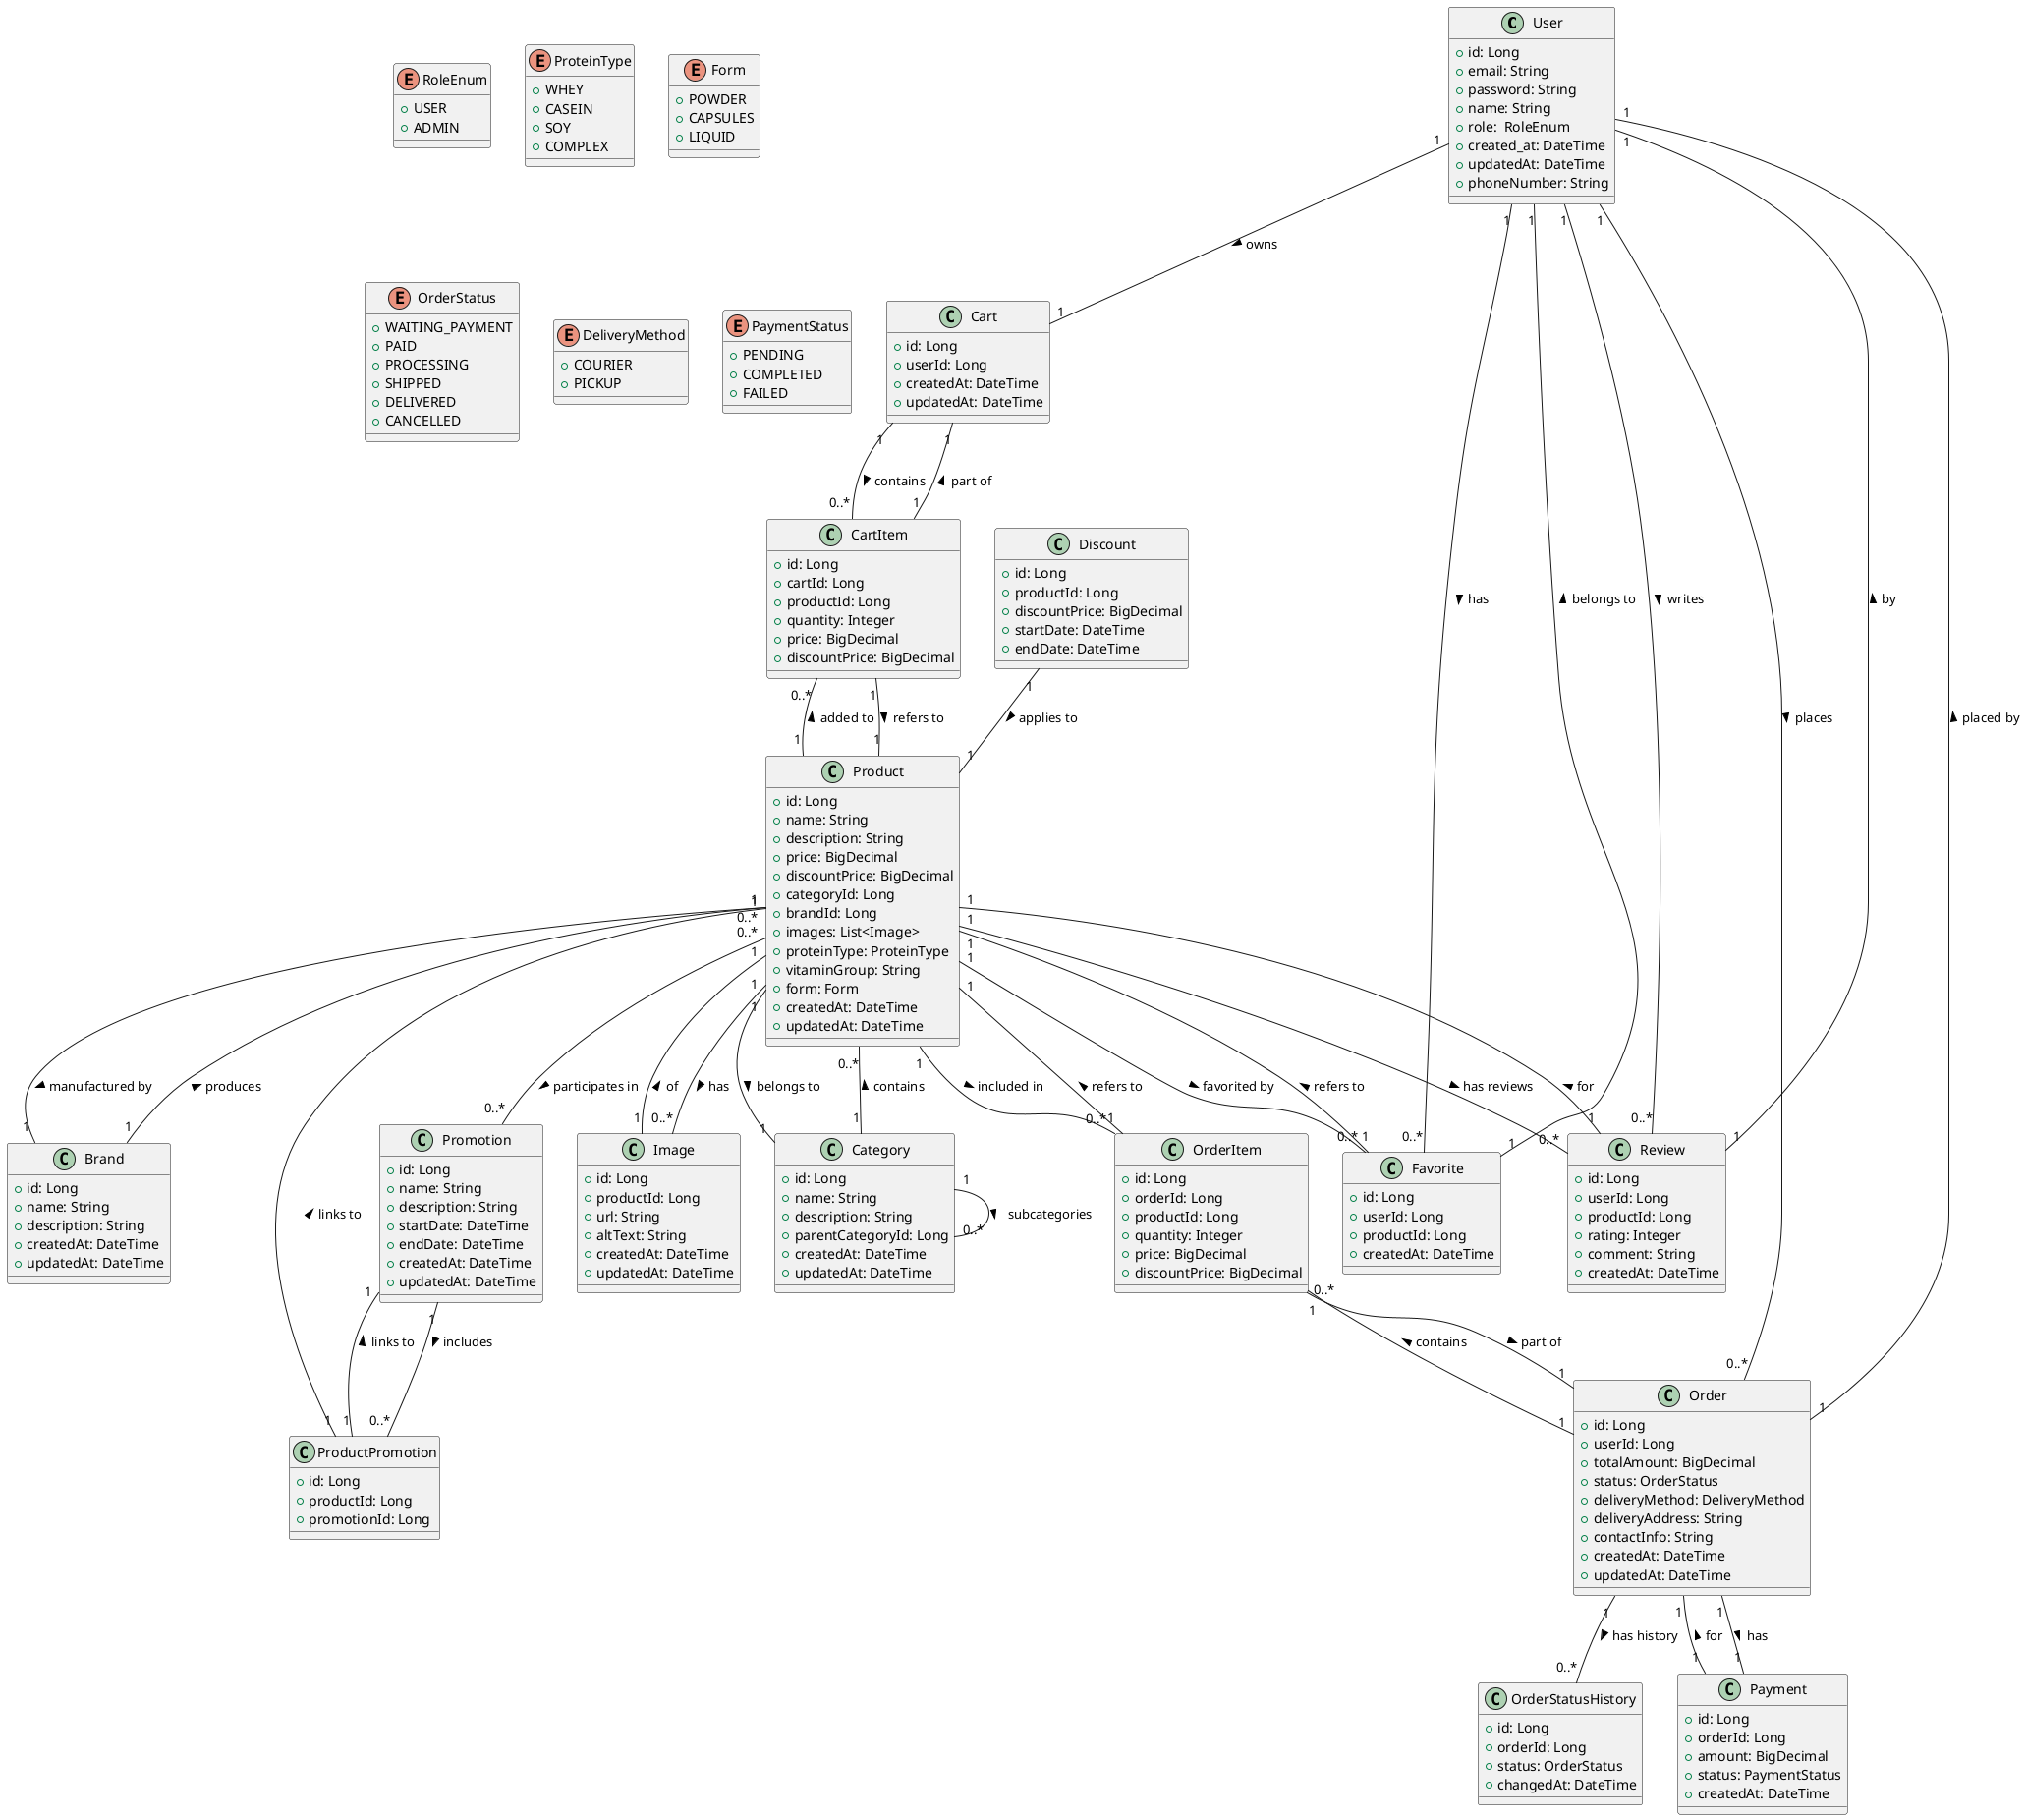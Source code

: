 @startuml
'https://plantuml.com/sequence-diagram

class User {
    + id: Long
    + email: String
    + password: String
    + name: String
    + role:  RoleEnum
    + created_at: DateTime
    + updatedAt: DateTime
    + phoneNumber: String

}

class Product {
        + id: Long
        + name: String
        + description: String
        + price: BigDecimal
        + discountPrice: BigDecimal
        + categoryId: Long
        + brandId: Long
        + images: List<Image>
        + proteinType: ProteinType
        + vitaminGroup: String
        + form: Form
        + createdAt: DateTime
        + updatedAt: DateTime
}

class Category {
    + id: Long
    + name: String
    + description: String
    + parentCategoryId: Long
    + createdAt: DateTime
    + updatedAt: DateTime
}

class Brand {
    + id: Long
    + name: String
    + description: String
    + createdAt: DateTime
    + updatedAt: DateTime
}

class Image {
    + id: Long
    + productId: Long
    + url: String
    + altText: String
    + createdAt: DateTime
    + updatedAt: DateTime
}

class Cart {
    + id: Long
    + userId: Long
    + createdAt: DateTime
    + updatedAt: DateTime
}

class CartItem {
    + id: Long
    + cartId: Long
    + productId: Long
    + quantity: Integer
    + price: BigDecimal
    + discountPrice: BigDecimal
}

class Order {
    + id: Long
    + userId: Long
    + totalAmount: BigDecimal
    + status: OrderStatus
    + deliveryMethod: DeliveryMethod
    + deliveryAddress: String
    + contactInfo: String
    + createdAt: DateTime
    + updatedAt: DateTime
}

class OrderItem {
    + id: Long
    + orderId: Long
    + productId: Long
    + quantity: Integer
    + price: BigDecimal
    + discountPrice: BigDecimal
}

class OrderStatusHistory {
    + id: Long
    + orderId: Long
    + status: OrderStatus
    + changedAt: DateTime
}

class Favorite {
    + id: Long
    + userId: Long
    + productId: Long
    + createdAt: DateTime
}

class Promotion {
    + id: Long
    + name: String
    + description: String
    + startDate: DateTime
    + endDate: DateTime
    + createdAt: DateTime
    + updatedAt: DateTime
}

class ProductPromotion {
    + id: Long
    + productId: Long
    + promotionId: Long
}

class Discount {
    + id: Long
    + productId: Long
    + discountPrice: BigDecimal
    + startDate: DateTime
    + endDate: DateTime
}

class Payment {
    + id: Long
    + orderId: Long
    + amount: BigDecimal
    + status: PaymentStatus
    + createdAt: DateTime
}

class Review {
    + id: Long
    + userId: Long
    + productId: Long
    + rating: Integer
    + comment: String
    + createdAt: DateTime
}


enum RoleEnum {
    + USER
    + ADMIN
}

enum ProteinType {
    + WHEY
    + CASEIN
    + SOY
    + COMPLEX
}

enum Form {
    + POWDER
    + CAPSULES
    + LIQUID
}

enum OrderStatus {
    + WAITING_PAYMENT
    + PAID
    + PROCESSING
    + SHIPPED
    + DELIVERED
    + CANCELLED
}

enum DeliveryMethod {
    + COURIER
    + PICKUP
}

enum PaymentStatus {
    + PENDING
    + COMPLETED
    + FAILED
}

' Define relationships

' User relationships
User "1" -- "0..*" Order : places >
User "1" -- "1" Cart : owns >
User "1" -- "0..*" Favorite : has >
User "1" -- "0..*" Review : writes >

' Product relationships
Product "1" -- "1" Category : belongs to >
Product "1" -- "1" Brand : manufactured by >
Product "1" -- "0..*" Image : has >
Product "1" -- "0..*" OrderItem : included in >
Product "1" -- "0..*" CartItem : added to >
Product "1" -- "0..*" Favorite : favorited by >
Product "0..*" -- "0..*" Promotion : participates in >
Product "1" -- "0..*" Review : has reviews >

' Category relationships
Category "1" -- "0..*" Product : contains >
Category "1" -- "0..*" Category : subcategories >

' Cart relationships
Cart "1" -- "0..*" CartItem : contains >

' CartItem relationships
CartItem "1" -- "1" Product : refers to >
CartItem "1" -- "1" Cart : part of >

' Order relationships
Order "1" -- "0..*" OrderItem : contains >
Order "1" -- "0..*" OrderStatusHistory : has history >
Order "1" -- "1" Payment : has >
Order "1" -- "1" User : placed by >

' OrderItem relationships
OrderItem "1" -- "1" Product : refers to >
OrderItem "1" -- "1" Order : part of >

' Favorite relationships
Favorite "1" -- "1" Product : refers to >
Favorite "1" -- "1" User : belongs to >
' Promotion relationships
Promotion "1" -- "0..*" ProductPromotion : includes >
ProductPromotion "1" -- "1" Product : links to >
ProductPromotion "1" -- "1" Promotion : links to >

' Discount relationships
Discount "1" -- "1" Product : applies to >

' Payment relationships
Payment "1" -- "1" Order : for >

' Review relationships
Review "1" -- "1" User : by >
Review "1" -- "1" Product : for >

' Image relationships
Image "1" -- "1" Product : of >

' Brand relationships
Brand "1" -- "0..*" Product : produces >
@enduml